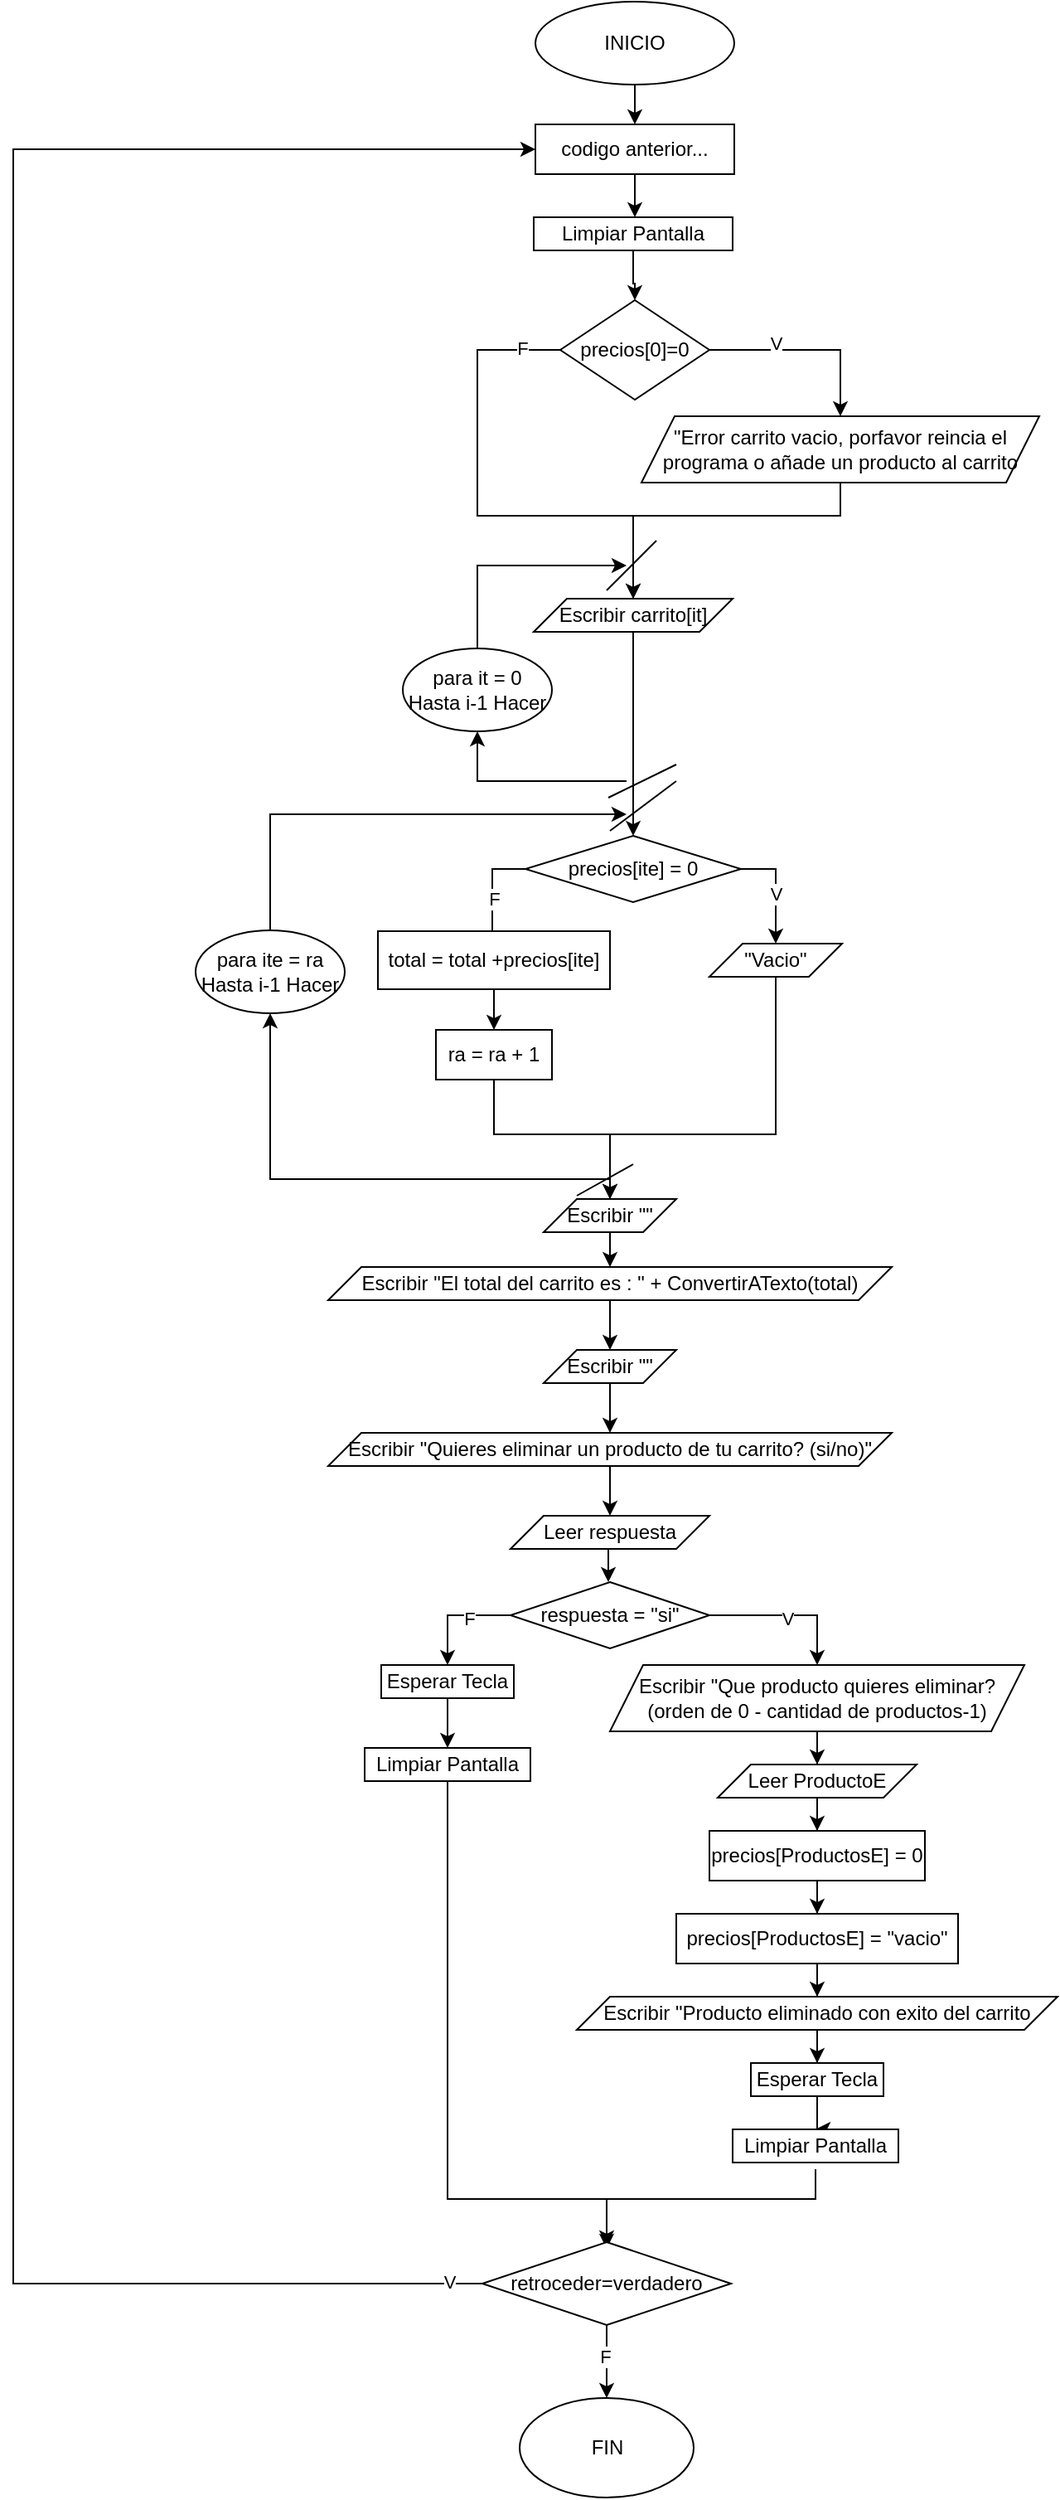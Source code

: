 <mxfile version="26.2.14">
  <diagram name="Página-1" id="UHEjD4CIThP37jHpbDp3">
    <mxGraphModel dx="3557" dy="1214" grid="1" gridSize="10" guides="1" tooltips="1" connect="1" arrows="1" fold="1" page="1" pageScale="1" pageWidth="827" pageHeight="1169" math="0" shadow="0">
      <root>
        <mxCell id="0" />
        <mxCell id="1" parent="0" />
        <mxCell id="4hDfL8p4R7ruTAoEIvOj-94" style="edgeStyle=orthogonalEdgeStyle;rounded=0;orthogonalLoop=1;jettySize=auto;html=1;entryX=0.5;entryY=0;entryDx=0;entryDy=0;" edge="1" parent="1" source="4hDfL8p4R7ruTAoEIvOj-1" target="4hDfL8p4R7ruTAoEIvOj-92">
          <mxGeometry relative="1" as="geometry" />
        </mxCell>
        <mxCell id="4hDfL8p4R7ruTAoEIvOj-1" value="INICIO" style="ellipse;whiteSpace=wrap;html=1;" vertex="1" parent="1">
          <mxGeometry x="355" width="120" height="50" as="geometry" />
        </mxCell>
        <mxCell id="4hDfL8p4R7ruTAoEIvOj-91" style="edgeStyle=orthogonalEdgeStyle;rounded=0;orthogonalLoop=1;jettySize=auto;html=1;entryX=0.5;entryY=0;entryDx=0;entryDy=0;" edge="1" parent="1" source="4hDfL8p4R7ruTAoEIvOj-2" target="4hDfL8p4R7ruTAoEIvOj-4">
          <mxGeometry relative="1" as="geometry" />
        </mxCell>
        <mxCell id="4hDfL8p4R7ruTAoEIvOj-2" value="Limpiar Pantalla" style="rounded=0;whiteSpace=wrap;html=1;" vertex="1" parent="1">
          <mxGeometry x="354" y="130" width="120" height="20" as="geometry" />
        </mxCell>
        <mxCell id="4hDfL8p4R7ruTAoEIvOj-6" style="edgeStyle=orthogonalEdgeStyle;rounded=0;orthogonalLoop=1;jettySize=auto;html=1;entryX=0.5;entryY=0;entryDx=0;entryDy=0;exitX=1;exitY=0.5;exitDx=0;exitDy=0;" edge="1" parent="1" source="4hDfL8p4R7ruTAoEIvOj-4" target="4hDfL8p4R7ruTAoEIvOj-5">
          <mxGeometry relative="1" as="geometry" />
        </mxCell>
        <mxCell id="4hDfL8p4R7ruTAoEIvOj-88" value="V" style="edgeLabel;html=1;align=center;verticalAlign=middle;resizable=0;points=[];" vertex="1" connectable="0" parent="4hDfL8p4R7ruTAoEIvOj-6">
          <mxGeometry x="-0.324" y="4" relative="1" as="geometry">
            <mxPoint as="offset" />
          </mxGeometry>
        </mxCell>
        <mxCell id="4hDfL8p4R7ruTAoEIvOj-70" style="edgeStyle=orthogonalEdgeStyle;rounded=0;orthogonalLoop=1;jettySize=auto;html=1;entryX=0.5;entryY=0;entryDx=0;entryDy=0;exitX=0;exitY=0.5;exitDx=0;exitDy=0;" edge="1" parent="1" source="4hDfL8p4R7ruTAoEIvOj-4" target="4hDfL8p4R7ruTAoEIvOj-8">
          <mxGeometry relative="1" as="geometry">
            <Array as="points">
              <mxPoint x="320" y="210" />
              <mxPoint x="320" y="310" />
              <mxPoint x="414" y="310" />
            </Array>
          </mxGeometry>
        </mxCell>
        <mxCell id="4hDfL8p4R7ruTAoEIvOj-87" value="F" style="edgeLabel;html=1;align=center;verticalAlign=middle;resizable=0;points=[];" vertex="1" connectable="0" parent="4hDfL8p4R7ruTAoEIvOj-70">
          <mxGeometry x="-0.843" y="-1" relative="1" as="geometry">
            <mxPoint as="offset" />
          </mxGeometry>
        </mxCell>
        <mxCell id="4hDfL8p4R7ruTAoEIvOj-4" value="precios[0]=0" style="rhombus;whiteSpace=wrap;html=1;" vertex="1" parent="1">
          <mxGeometry x="370" y="180" width="90" height="60" as="geometry" />
        </mxCell>
        <mxCell id="4hDfL8p4R7ruTAoEIvOj-9" style="edgeStyle=orthogonalEdgeStyle;rounded=0;orthogonalLoop=1;jettySize=auto;html=1;entryX=0.5;entryY=0;entryDx=0;entryDy=0;exitX=0.5;exitY=1;exitDx=0;exitDy=0;" edge="1" parent="1" source="4hDfL8p4R7ruTAoEIvOj-5" target="4hDfL8p4R7ruTAoEIvOj-8">
          <mxGeometry relative="1" as="geometry">
            <Array as="points">
              <mxPoint x="539" y="310" />
              <mxPoint x="414" y="310" />
            </Array>
          </mxGeometry>
        </mxCell>
        <mxCell id="4hDfL8p4R7ruTAoEIvOj-5" value="&quot;Error carrito vacio, porfavor reincia el programa o añade un producto al carrito" style="shape=parallelogram;perimeter=parallelogramPerimeter;whiteSpace=wrap;html=1;fixedSize=1;" vertex="1" parent="1">
          <mxGeometry x="419" y="250" width="240" height="40" as="geometry" />
        </mxCell>
        <mxCell id="4hDfL8p4R7ruTAoEIvOj-10" style="edgeStyle=orthogonalEdgeStyle;rounded=0;orthogonalLoop=1;jettySize=auto;html=1;entryX=0.5;entryY=0;entryDx=0;entryDy=0;" edge="1" parent="1" source="4hDfL8p4R7ruTAoEIvOj-8" target="4hDfL8p4R7ruTAoEIvOj-13">
          <mxGeometry relative="1" as="geometry">
            <mxPoint x="414" y="470" as="targetPoint" />
          </mxGeometry>
        </mxCell>
        <mxCell id="4hDfL8p4R7ruTAoEIvOj-8" value="Escribir carrito[it]" style="shape=parallelogram;perimeter=parallelogramPerimeter;whiteSpace=wrap;html=1;fixedSize=1;" vertex="1" parent="1">
          <mxGeometry x="354" y="360" width="120" height="20" as="geometry" />
        </mxCell>
        <mxCell id="4hDfL8p4R7ruTAoEIvOj-11" value="" style="endArrow=none;html=1;rounded=0;" edge="1" parent="1">
          <mxGeometry width="50" height="50" relative="1" as="geometry">
            <mxPoint x="400" y="500" as="sourcePoint" />
            <mxPoint x="440" y="470" as="targetPoint" />
          </mxGeometry>
        </mxCell>
        <mxCell id="4hDfL8p4R7ruTAoEIvOj-12" value="" style="endArrow=none;html=1;rounded=0;" edge="1" parent="1">
          <mxGeometry width="50" height="50" relative="1" as="geometry">
            <mxPoint x="399" y="480" as="sourcePoint" />
            <mxPoint x="440" y="460" as="targetPoint" />
          </mxGeometry>
        </mxCell>
        <mxCell id="4hDfL8p4R7ruTAoEIvOj-18" style="edgeStyle=orthogonalEdgeStyle;rounded=0;orthogonalLoop=1;jettySize=auto;html=1;entryX=0.5;entryY=0;entryDx=0;entryDy=0;exitX=1;exitY=0.5;exitDx=0;exitDy=0;" edge="1" parent="1" source="4hDfL8p4R7ruTAoEIvOj-13" target="4hDfL8p4R7ruTAoEIvOj-14">
          <mxGeometry relative="1" as="geometry" />
        </mxCell>
        <mxCell id="4hDfL8p4R7ruTAoEIvOj-69" value="V" style="edgeLabel;html=1;align=center;verticalAlign=middle;resizable=0;points=[];" vertex="1" connectable="0" parent="4hDfL8p4R7ruTAoEIvOj-18">
          <mxGeometry x="0.094" y="3" relative="1" as="geometry">
            <mxPoint x="-3" as="offset" />
          </mxGeometry>
        </mxCell>
        <mxCell id="4hDfL8p4R7ruTAoEIvOj-19" style="edgeStyle=orthogonalEdgeStyle;rounded=0;orthogonalLoop=1;jettySize=auto;html=1;entryX=0.5;entryY=0;entryDx=0;entryDy=0;exitX=0;exitY=0.5;exitDx=0;exitDy=0;" edge="1" parent="1" source="4hDfL8p4R7ruTAoEIvOj-13" target="4hDfL8p4R7ruTAoEIvOj-15">
          <mxGeometry relative="1" as="geometry" />
        </mxCell>
        <mxCell id="4hDfL8p4R7ruTAoEIvOj-68" value="F" style="edgeLabel;html=1;align=center;verticalAlign=middle;resizable=0;points=[];" vertex="1" connectable="0" parent="4hDfL8p4R7ruTAoEIvOj-19">
          <mxGeometry x="0.179" y="1" relative="1" as="geometry">
            <mxPoint as="offset" />
          </mxGeometry>
        </mxCell>
        <mxCell id="4hDfL8p4R7ruTAoEIvOj-13" value="precios[ite] = 0" style="rhombus;whiteSpace=wrap;html=1;" vertex="1" parent="1">
          <mxGeometry x="349" y="503" width="130" height="40" as="geometry" />
        </mxCell>
        <mxCell id="4hDfL8p4R7ruTAoEIvOj-22" style="edgeStyle=orthogonalEdgeStyle;rounded=0;orthogonalLoop=1;jettySize=auto;html=1;exitX=0.5;exitY=1;exitDx=0;exitDy=0;entryX=0.5;entryY=0;entryDx=0;entryDy=0;" edge="1" parent="1" source="4hDfL8p4R7ruTAoEIvOj-14" target="4hDfL8p4R7ruTAoEIvOj-27">
          <mxGeometry relative="1" as="geometry">
            <mxPoint x="400" y="783" as="targetPoint" />
            <Array as="points">
              <mxPoint x="500" y="683" />
              <mxPoint x="400" y="683" />
            </Array>
          </mxGeometry>
        </mxCell>
        <mxCell id="4hDfL8p4R7ruTAoEIvOj-14" value="&quot;Vacio&quot;" style="shape=parallelogram;perimeter=parallelogramPerimeter;whiteSpace=wrap;html=1;fixedSize=1;" vertex="1" parent="1">
          <mxGeometry x="460" y="568" width="80" height="20" as="geometry" />
        </mxCell>
        <mxCell id="4hDfL8p4R7ruTAoEIvOj-20" style="edgeStyle=orthogonalEdgeStyle;rounded=0;orthogonalLoop=1;jettySize=auto;html=1;entryX=0.5;entryY=0;entryDx=0;entryDy=0;" edge="1" parent="1" source="4hDfL8p4R7ruTAoEIvOj-15" target="4hDfL8p4R7ruTAoEIvOj-16">
          <mxGeometry relative="1" as="geometry" />
        </mxCell>
        <mxCell id="4hDfL8p4R7ruTAoEIvOj-15" value="total = total +precios[ite]" style="rounded=0;whiteSpace=wrap;html=1;" vertex="1" parent="1">
          <mxGeometry x="260" y="560.5" width="140" height="35" as="geometry" />
        </mxCell>
        <mxCell id="4hDfL8p4R7ruTAoEIvOj-26" style="edgeStyle=orthogonalEdgeStyle;rounded=0;orthogonalLoop=1;jettySize=auto;html=1;exitX=0.5;exitY=1;exitDx=0;exitDy=0;entryX=0.5;entryY=0;entryDx=0;entryDy=0;" edge="1" parent="1" source="4hDfL8p4R7ruTAoEIvOj-16" target="4hDfL8p4R7ruTAoEIvOj-27">
          <mxGeometry relative="1" as="geometry">
            <mxPoint x="400" y="773" as="targetPoint" />
            <Array as="points">
              <mxPoint x="330" y="683" />
              <mxPoint x="400" y="683" />
            </Array>
          </mxGeometry>
        </mxCell>
        <mxCell id="4hDfL8p4R7ruTAoEIvOj-16" value="ra = ra + 1" style="rounded=0;whiteSpace=wrap;html=1;" vertex="1" parent="1">
          <mxGeometry x="295" y="620" width="70" height="30" as="geometry" />
        </mxCell>
        <mxCell id="4hDfL8p4R7ruTAoEIvOj-21" value="" style="endArrow=none;html=1;rounded=0;" edge="1" parent="1">
          <mxGeometry width="50" height="50" relative="1" as="geometry">
            <mxPoint x="380" y="720" as="sourcePoint" />
            <mxPoint x="414" y="701" as="targetPoint" />
          </mxGeometry>
        </mxCell>
        <mxCell id="4hDfL8p4R7ruTAoEIvOj-30" style="edgeStyle=orthogonalEdgeStyle;rounded=0;orthogonalLoop=1;jettySize=auto;html=1;entryX=0.5;entryY=0;entryDx=0;entryDy=0;" edge="1" parent="1" source="4hDfL8p4R7ruTAoEIvOj-27" target="4hDfL8p4R7ruTAoEIvOj-29">
          <mxGeometry relative="1" as="geometry" />
        </mxCell>
        <mxCell id="4hDfL8p4R7ruTAoEIvOj-27" value="Escribir &quot;&quot;" style="shape=parallelogram;perimeter=parallelogramPerimeter;whiteSpace=wrap;html=1;fixedSize=1;" vertex="1" parent="1">
          <mxGeometry x="360" y="722" width="80" height="20" as="geometry" />
        </mxCell>
        <mxCell id="4hDfL8p4R7ruTAoEIvOj-34" style="edgeStyle=orthogonalEdgeStyle;rounded=0;orthogonalLoop=1;jettySize=auto;html=1;" edge="1" parent="1" source="4hDfL8p4R7ruTAoEIvOj-29" target="4hDfL8p4R7ruTAoEIvOj-33">
          <mxGeometry relative="1" as="geometry" />
        </mxCell>
        <mxCell id="4hDfL8p4R7ruTAoEIvOj-29" value="Escribir &quot;El total del carrito es : &quot; + ConvertirATexto(total)" style="shape=parallelogram;perimeter=parallelogramPerimeter;whiteSpace=wrap;html=1;fixedSize=1;" vertex="1" parent="1">
          <mxGeometry x="230" y="763" width="340" height="20" as="geometry" />
        </mxCell>
        <mxCell id="4hDfL8p4R7ruTAoEIvOj-38" style="edgeStyle=orthogonalEdgeStyle;rounded=0;orthogonalLoop=1;jettySize=auto;html=1;entryX=0.5;entryY=0;entryDx=0;entryDy=0;" edge="1" parent="1">
          <mxGeometry relative="1" as="geometry">
            <mxPoint x="399" y="933" as="sourcePoint" />
            <mxPoint x="399" y="953" as="targetPoint" />
          </mxGeometry>
        </mxCell>
        <mxCell id="4hDfL8p4R7ruTAoEIvOj-31" value="Leer respuesta" style="shape=parallelogram;perimeter=parallelogramPerimeter;whiteSpace=wrap;html=1;fixedSize=1;" vertex="1" parent="1">
          <mxGeometry x="340" y="913" width="120" height="20" as="geometry" />
        </mxCell>
        <mxCell id="4hDfL8p4R7ruTAoEIvOj-36" style="edgeStyle=orthogonalEdgeStyle;rounded=0;orthogonalLoop=1;jettySize=auto;html=1;entryX=0.5;entryY=0;entryDx=0;entryDy=0;" edge="1" parent="1" source="4hDfL8p4R7ruTAoEIvOj-32" target="4hDfL8p4R7ruTAoEIvOj-31">
          <mxGeometry relative="1" as="geometry" />
        </mxCell>
        <mxCell id="4hDfL8p4R7ruTAoEIvOj-32" value="Escribir &quot;Quieres eliminar un producto de tu carrito? (si/no)&quot;" style="shape=parallelogram;perimeter=parallelogramPerimeter;whiteSpace=wrap;html=1;fixedSize=1;" vertex="1" parent="1">
          <mxGeometry x="230" y="863" width="340" height="20" as="geometry" />
        </mxCell>
        <mxCell id="4hDfL8p4R7ruTAoEIvOj-35" style="edgeStyle=orthogonalEdgeStyle;rounded=0;orthogonalLoop=1;jettySize=auto;html=1;" edge="1" parent="1" source="4hDfL8p4R7ruTAoEIvOj-33" target="4hDfL8p4R7ruTAoEIvOj-32">
          <mxGeometry relative="1" as="geometry" />
        </mxCell>
        <mxCell id="4hDfL8p4R7ruTAoEIvOj-33" value="Escribir &quot;&quot;" style="shape=parallelogram;perimeter=parallelogramPerimeter;whiteSpace=wrap;html=1;fixedSize=1;" vertex="1" parent="1">
          <mxGeometry x="360" y="813" width="80" height="20" as="geometry" />
        </mxCell>
        <mxCell id="4hDfL8p4R7ruTAoEIvOj-48" style="edgeStyle=orthogonalEdgeStyle;rounded=0;orthogonalLoop=1;jettySize=auto;html=1;entryX=0.5;entryY=0;entryDx=0;entryDy=0;exitX=0;exitY=0.5;exitDx=0;exitDy=0;" edge="1" parent="1" source="4hDfL8p4R7ruTAoEIvOj-37" target="4hDfL8p4R7ruTAoEIvOj-39">
          <mxGeometry relative="1" as="geometry">
            <mxPoint x="322" y="973" as="sourcePoint" />
          </mxGeometry>
        </mxCell>
        <mxCell id="4hDfL8p4R7ruTAoEIvOj-89" value="F" style="edgeLabel;html=1;align=center;verticalAlign=middle;resizable=0;points=[];" vertex="1" connectable="0" parent="4hDfL8p4R7ruTAoEIvOj-48">
          <mxGeometry x="-0.239" y="2" relative="1" as="geometry">
            <mxPoint x="1" as="offset" />
          </mxGeometry>
        </mxCell>
        <mxCell id="4hDfL8p4R7ruTAoEIvOj-50" style="edgeStyle=orthogonalEdgeStyle;rounded=0;orthogonalLoop=1;jettySize=auto;html=1;entryX=0.5;entryY=0;entryDx=0;entryDy=0;exitX=1;exitY=0.5;exitDx=0;exitDy=0;" edge="1" parent="1" source="4hDfL8p4R7ruTAoEIvOj-37" target="4hDfL8p4R7ruTAoEIvOj-41">
          <mxGeometry relative="1" as="geometry" />
        </mxCell>
        <mxCell id="4hDfL8p4R7ruTAoEIvOj-90" value="V" style="edgeLabel;html=1;align=center;verticalAlign=middle;resizable=0;points=[];" vertex="1" connectable="0" parent="4hDfL8p4R7ruTAoEIvOj-50">
          <mxGeometry x="-0.036" y="-2" relative="1" as="geometry">
            <mxPoint x="1" as="offset" />
          </mxGeometry>
        </mxCell>
        <mxCell id="4hDfL8p4R7ruTAoEIvOj-37" value="respuesta = &quot;si&quot;" style="rhombus;whiteSpace=wrap;html=1;" vertex="1" parent="1">
          <mxGeometry x="340" y="953" width="120" height="40" as="geometry" />
        </mxCell>
        <mxCell id="4hDfL8p4R7ruTAoEIvOj-49" style="edgeStyle=orthogonalEdgeStyle;rounded=0;orthogonalLoop=1;jettySize=auto;html=1;entryX=0.5;entryY=0;entryDx=0;entryDy=0;" edge="1" parent="1" source="4hDfL8p4R7ruTAoEIvOj-39" target="4hDfL8p4R7ruTAoEIvOj-40">
          <mxGeometry relative="1" as="geometry" />
        </mxCell>
        <mxCell id="4hDfL8p4R7ruTAoEIvOj-39" value="Esperar Tecla" style="rounded=0;whiteSpace=wrap;html=1;" vertex="1" parent="1">
          <mxGeometry x="262" y="1003" width="80" height="20" as="geometry" />
        </mxCell>
        <mxCell id="4hDfL8p4R7ruTAoEIvOj-67" style="edgeStyle=orthogonalEdgeStyle;rounded=0;orthogonalLoop=1;jettySize=auto;html=1;exitX=0.5;exitY=1;exitDx=0;exitDy=0;" edge="1" parent="1">
          <mxGeometry relative="1" as="geometry">
            <mxPoint x="302" y="1072" as="sourcePoint" />
            <mxPoint x="398" y="1353" as="targetPoint" />
            <Array as="points">
              <mxPoint x="302" y="1325" />
              <mxPoint x="398" y="1325" />
            </Array>
          </mxGeometry>
        </mxCell>
        <mxCell id="4hDfL8p4R7ruTAoEIvOj-40" value="Limpiar Pantalla" style="rounded=0;whiteSpace=wrap;html=1;" vertex="1" parent="1">
          <mxGeometry x="252" y="1053" width="100" height="20" as="geometry" />
        </mxCell>
        <mxCell id="4hDfL8p4R7ruTAoEIvOj-51" style="edgeStyle=orthogonalEdgeStyle;rounded=0;orthogonalLoop=1;jettySize=auto;html=1;entryX=0.5;entryY=0;entryDx=0;entryDy=0;" edge="1" parent="1" source="4hDfL8p4R7ruTAoEIvOj-41" target="4hDfL8p4R7ruTAoEIvOj-42">
          <mxGeometry relative="1" as="geometry" />
        </mxCell>
        <mxCell id="4hDfL8p4R7ruTAoEIvOj-41" value="Escribir &quot;Que producto quieres eliminar? (orden de 0 - cantidad de productos-1)" style="shape=parallelogram;perimeter=parallelogramPerimeter;whiteSpace=wrap;html=1;fixedSize=1;" vertex="1" parent="1">
          <mxGeometry x="400" y="1003" width="250" height="40" as="geometry" />
        </mxCell>
        <mxCell id="4hDfL8p4R7ruTAoEIvOj-53" style="edgeStyle=orthogonalEdgeStyle;rounded=0;orthogonalLoop=1;jettySize=auto;html=1;entryX=0.5;entryY=0;entryDx=0;entryDy=0;" edge="1" parent="1" source="4hDfL8p4R7ruTAoEIvOj-42" target="4hDfL8p4R7ruTAoEIvOj-46">
          <mxGeometry relative="1" as="geometry" />
        </mxCell>
        <mxCell id="4hDfL8p4R7ruTAoEIvOj-42" value="Leer ProductoE" style="shape=parallelogram;perimeter=parallelogramPerimeter;whiteSpace=wrap;html=1;fixedSize=1;" vertex="1" parent="1">
          <mxGeometry x="465" y="1063" width="120" height="20" as="geometry" />
        </mxCell>
        <mxCell id="4hDfL8p4R7ruTAoEIvOj-59" style="edgeStyle=orthogonalEdgeStyle;rounded=0;orthogonalLoop=1;jettySize=auto;html=1;entryX=0.5;entryY=0;entryDx=0;entryDy=0;" edge="1" parent="1" source="4hDfL8p4R7ruTAoEIvOj-45" target="4hDfL8p4R7ruTAoEIvOj-57">
          <mxGeometry relative="1" as="geometry" />
        </mxCell>
        <mxCell id="4hDfL8p4R7ruTAoEIvOj-45" value="Escribir &quot;Producto eliminado con exito del carrito" style="shape=parallelogram;perimeter=parallelogramPerimeter;whiteSpace=wrap;html=1;fixedSize=1;" vertex="1" parent="1">
          <mxGeometry x="380" y="1203" width="290" height="20" as="geometry" />
        </mxCell>
        <mxCell id="4hDfL8p4R7ruTAoEIvOj-55" style="edgeStyle=orthogonalEdgeStyle;rounded=0;orthogonalLoop=1;jettySize=auto;html=1;entryX=0.5;entryY=0;entryDx=0;entryDy=0;" edge="1" parent="1" source="4hDfL8p4R7ruTAoEIvOj-46" target="4hDfL8p4R7ruTAoEIvOj-54">
          <mxGeometry relative="1" as="geometry" />
        </mxCell>
        <mxCell id="4hDfL8p4R7ruTAoEIvOj-46" value="precios[ProductosE] = 0" style="rounded=0;whiteSpace=wrap;html=1;" vertex="1" parent="1">
          <mxGeometry x="460" y="1103" width="130" height="30" as="geometry" />
        </mxCell>
        <mxCell id="4hDfL8p4R7ruTAoEIvOj-56" style="edgeStyle=orthogonalEdgeStyle;rounded=0;orthogonalLoop=1;jettySize=auto;html=1;entryX=0.5;entryY=0;entryDx=0;entryDy=0;" edge="1" parent="1" source="4hDfL8p4R7ruTAoEIvOj-54" target="4hDfL8p4R7ruTAoEIvOj-45">
          <mxGeometry relative="1" as="geometry" />
        </mxCell>
        <mxCell id="4hDfL8p4R7ruTAoEIvOj-54" value="precios[ProductosE] = &quot;vacio&quot;" style="rounded=0;whiteSpace=wrap;html=1;" vertex="1" parent="1">
          <mxGeometry x="440" y="1153" width="170" height="30" as="geometry" />
        </mxCell>
        <mxCell id="4hDfL8p4R7ruTAoEIvOj-60" style="edgeStyle=orthogonalEdgeStyle;rounded=0;orthogonalLoop=1;jettySize=auto;html=1;entryX=0.5;entryY=0;entryDx=0;entryDy=0;" edge="1" parent="1" source="4hDfL8p4R7ruTAoEIvOj-57" target="4hDfL8p4R7ruTAoEIvOj-58">
          <mxGeometry relative="1" as="geometry" />
        </mxCell>
        <mxCell id="4hDfL8p4R7ruTAoEIvOj-57" value="Esperar Tecla" style="rounded=0;whiteSpace=wrap;html=1;" vertex="1" parent="1">
          <mxGeometry x="485" y="1243" width="80" height="20" as="geometry" />
        </mxCell>
        <mxCell id="4hDfL8p4R7ruTAoEIvOj-65" style="edgeStyle=orthogonalEdgeStyle;rounded=0;orthogonalLoop=1;jettySize=auto;html=1;entryX=0.5;entryY=0;entryDx=0;entryDy=0;exitX=0.5;exitY=1;exitDx=0;exitDy=0;" edge="1" parent="1">
          <mxGeometry relative="1" as="geometry">
            <mxPoint x="524" y="1307" as="sourcePoint" />
            <mxPoint x="398" y="1355" as="targetPoint" />
            <Array as="points">
              <mxPoint x="524" y="1325" />
              <mxPoint x="398" y="1325" />
            </Array>
          </mxGeometry>
        </mxCell>
        <mxCell id="4hDfL8p4R7ruTAoEIvOj-58" value="Limpiar Pantalla" style="rounded=0;whiteSpace=wrap;html=1;" vertex="1" parent="1">
          <mxGeometry x="474" y="1283" width="100" height="20" as="geometry" />
        </mxCell>
        <mxCell id="4hDfL8p4R7ruTAoEIvOj-66" style="edgeStyle=orthogonalEdgeStyle;rounded=0;orthogonalLoop=1;jettySize=auto;html=1;entryX=0.5;entryY=0;entryDx=0;entryDy=0;" edge="1" parent="1" source="4hDfL8p4R7ruTAoEIvOj-61" target="4hDfL8p4R7ruTAoEIvOj-63">
          <mxGeometry relative="1" as="geometry" />
        </mxCell>
        <mxCell id="4hDfL8p4R7ruTAoEIvOj-99" value="F" style="edgeLabel;html=1;align=center;verticalAlign=middle;resizable=0;points=[];" vertex="1" connectable="0" parent="4hDfL8p4R7ruTAoEIvOj-66">
          <mxGeometry x="-0.156" y="-1" relative="1" as="geometry">
            <mxPoint as="offset" />
          </mxGeometry>
        </mxCell>
        <mxCell id="4hDfL8p4R7ruTAoEIvOj-96" style="edgeStyle=orthogonalEdgeStyle;rounded=0;orthogonalLoop=1;jettySize=auto;html=1;entryX=0;entryY=0.5;entryDx=0;entryDy=0;" edge="1" parent="1" source="4hDfL8p4R7ruTAoEIvOj-61" target="4hDfL8p4R7ruTAoEIvOj-92">
          <mxGeometry relative="1" as="geometry">
            <Array as="points">
              <mxPoint x="40" y="1376" />
              <mxPoint x="40" y="89" />
            </Array>
          </mxGeometry>
        </mxCell>
        <mxCell id="4hDfL8p4R7ruTAoEIvOj-97" value="V" style="edgeLabel;html=1;align=center;verticalAlign=middle;resizable=0;points=[];" vertex="1" connectable="0" parent="4hDfL8p4R7ruTAoEIvOj-96">
          <mxGeometry x="-0.979" y="-1" relative="1" as="geometry">
            <mxPoint as="offset" />
          </mxGeometry>
        </mxCell>
        <mxCell id="4hDfL8p4R7ruTAoEIvOj-61" value="retroceder=verdadero" style="rhombus;whiteSpace=wrap;html=1;" vertex="1" parent="1">
          <mxGeometry x="323" y="1351" width="150" height="50" as="geometry" />
        </mxCell>
        <mxCell id="4hDfL8p4R7ruTAoEIvOj-63" value="FIN" style="ellipse;whiteSpace=wrap;html=1;" vertex="1" parent="1">
          <mxGeometry x="345.5" y="1445" width="105" height="60" as="geometry" />
        </mxCell>
        <mxCell id="4hDfL8p4R7ruTAoEIvOj-72" value="para it = 0 Hasta i-1 Hacer" style="ellipse;whiteSpace=wrap;html=1;" vertex="1" parent="1">
          <mxGeometry x="275" y="390" width="90" height="50" as="geometry" />
        </mxCell>
        <mxCell id="4hDfL8p4R7ruTAoEIvOj-75" value="" style="endArrow=classic;html=1;rounded=0;exitX=0.5;exitY=0;exitDx=0;exitDy=0;" edge="1" parent="1" source="4hDfL8p4R7ruTAoEIvOj-72">
          <mxGeometry width="50" height="50" relative="1" as="geometry">
            <mxPoint x="320" y="380" as="sourcePoint" />
            <mxPoint x="410" y="340" as="targetPoint" />
            <Array as="points">
              <mxPoint x="320" y="340" />
            </Array>
          </mxGeometry>
        </mxCell>
        <mxCell id="4hDfL8p4R7ruTAoEIvOj-77" value="" style="endArrow=classic;html=1;rounded=0;" edge="1" parent="1">
          <mxGeometry width="50" height="50" relative="1" as="geometry">
            <mxPoint x="410" y="470" as="sourcePoint" />
            <mxPoint x="320" y="440" as="targetPoint" />
            <Array as="points">
              <mxPoint x="320" y="470" />
            </Array>
          </mxGeometry>
        </mxCell>
        <mxCell id="4hDfL8p4R7ruTAoEIvOj-79" style="edgeStyle=orthogonalEdgeStyle;rounded=0;orthogonalLoop=1;jettySize=auto;html=1;exitX=0.5;exitY=0;exitDx=0;exitDy=0;" edge="1" parent="1" source="4hDfL8p4R7ruTAoEIvOj-78">
          <mxGeometry relative="1" as="geometry">
            <mxPoint x="410" y="490" as="targetPoint" />
            <Array as="points">
              <mxPoint x="195" y="490" />
            </Array>
          </mxGeometry>
        </mxCell>
        <mxCell id="4hDfL8p4R7ruTAoEIvOj-78" value="para ite = ra Hasta i-1 Hacer" style="ellipse;whiteSpace=wrap;html=1;" vertex="1" parent="1">
          <mxGeometry x="150" y="560" width="90" height="50" as="geometry" />
        </mxCell>
        <mxCell id="4hDfL8p4R7ruTAoEIvOj-80" value="" style="endArrow=classic;html=1;rounded=0;entryX=0.5;entryY=1;entryDx=0;entryDy=0;" edge="1" parent="1" target="4hDfL8p4R7ruTAoEIvOj-78">
          <mxGeometry width="50" height="50" relative="1" as="geometry">
            <mxPoint x="400" y="710" as="sourcePoint" />
            <mxPoint x="160" y="620" as="targetPoint" />
            <Array as="points">
              <mxPoint x="195" y="710" />
            </Array>
          </mxGeometry>
        </mxCell>
        <mxCell id="4hDfL8p4R7ruTAoEIvOj-86" value="" style="endArrow=none;html=1;rounded=0;" edge="1" parent="1">
          <mxGeometry width="50" height="50" relative="1" as="geometry">
            <mxPoint x="398" y="355" as="sourcePoint" />
            <mxPoint x="428" y="325" as="targetPoint" />
          </mxGeometry>
        </mxCell>
        <mxCell id="4hDfL8p4R7ruTAoEIvOj-93" style="edgeStyle=orthogonalEdgeStyle;rounded=0;orthogonalLoop=1;jettySize=auto;html=1;entryX=0.5;entryY=0;entryDx=0;entryDy=0;" edge="1" parent="1">
          <mxGeometry relative="1" as="geometry">
            <mxPoint x="416" y="104" as="sourcePoint" />
            <mxPoint x="415" y="130" as="targetPoint" />
          </mxGeometry>
        </mxCell>
        <mxCell id="4hDfL8p4R7ruTAoEIvOj-92" value="codigo anterior..." style="rounded=0;whiteSpace=wrap;html=1;" vertex="1" parent="1">
          <mxGeometry x="355" y="74" width="120" height="30" as="geometry" />
        </mxCell>
      </root>
    </mxGraphModel>
  </diagram>
</mxfile>
